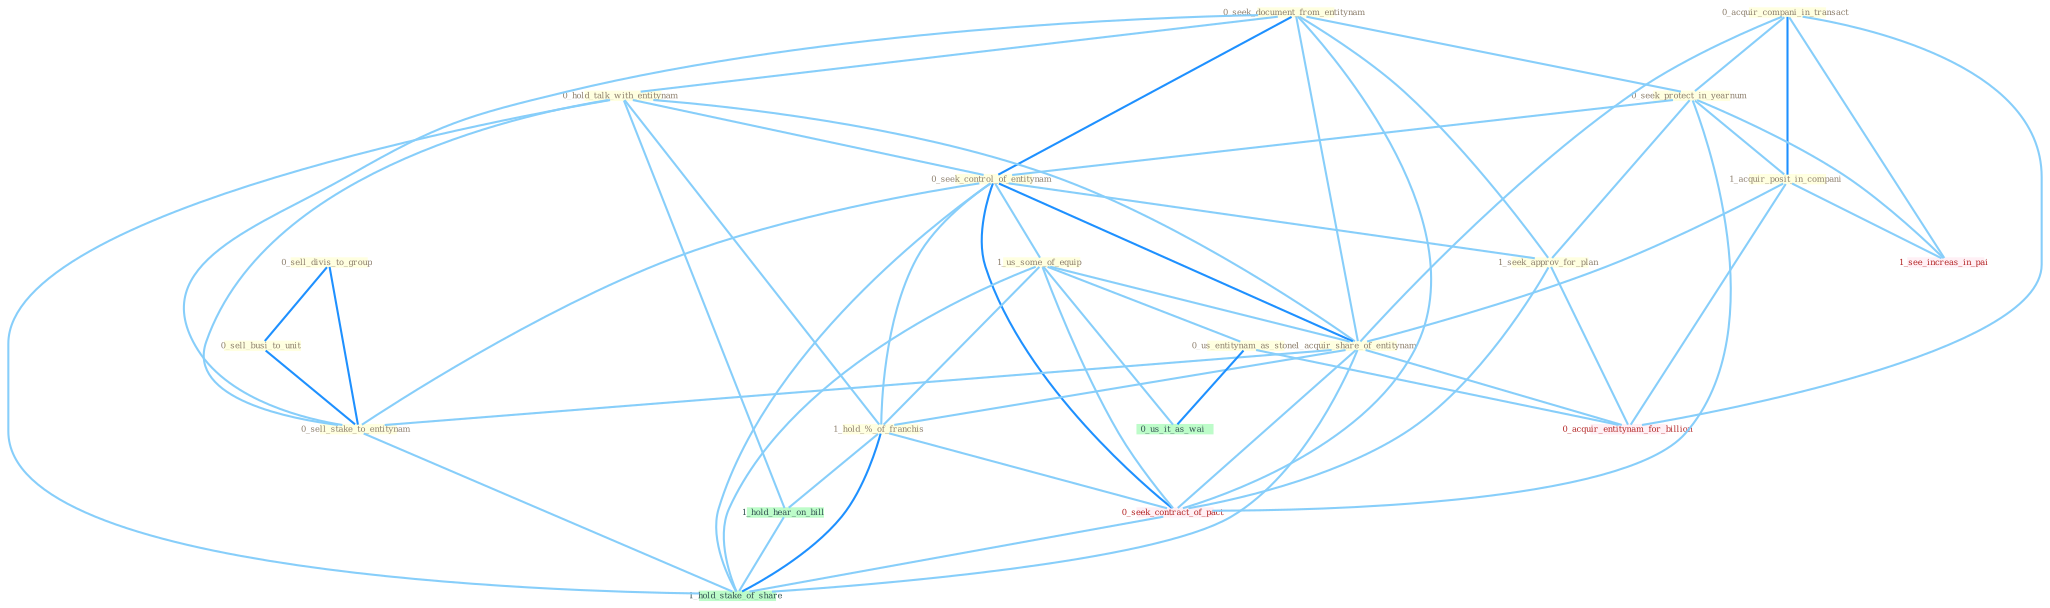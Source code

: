Graph G{ 
    node
    [shape=polygon,style=filled,width=.5,height=.06,color="#BDFCC9",fixedsize=true,fontsize=4,
    fontcolor="#2f4f4f"];
    {node
    [color="#ffffe0", fontcolor="#8b7d6b"] "0_seek_document_from_entitynam " "0_acquir_compani_in_transact " "0_seek_protect_in_yearnum " "0_hold_talk_with_entitynam " "0_seek_control_of_entitynam " "1_us_some_of_equip " "1_acquir_posit_in_compani " "0_sell_divis_to_group " "1_acquir_share_of_entitynam " "0_sell_busi_to_unit " "1_hold_%_of_franchis " "1_seek_approv_for_plan " "0_us_entitynam_as_stone " "0_sell_stake_to_entitynam "}
{node [color="#fff0f5", fontcolor="#b22222"] "0_seek_contract_of_pact " "0_acquir_entitynam_for_billion " "1_see_increas_in_pai "}
edge [color="#B0E2FF"];

	"0_seek_document_from_entitynam " -- "0_seek_protect_in_yearnum " [w="1", color="#87cefa" ];
	"0_seek_document_from_entitynam " -- "0_hold_talk_with_entitynam " [w="1", color="#87cefa" ];
	"0_seek_document_from_entitynam " -- "0_seek_control_of_entitynam " [w="2", color="#1e90ff" , len=0.8];
	"0_seek_document_from_entitynam " -- "1_acquir_share_of_entitynam " [w="1", color="#87cefa" ];
	"0_seek_document_from_entitynam " -- "1_seek_approv_for_plan " [w="1", color="#87cefa" ];
	"0_seek_document_from_entitynam " -- "0_sell_stake_to_entitynam " [w="1", color="#87cefa" ];
	"0_seek_document_from_entitynam " -- "0_seek_contract_of_pact " [w="1", color="#87cefa" ];
	"0_acquir_compani_in_transact " -- "0_seek_protect_in_yearnum " [w="1", color="#87cefa" ];
	"0_acquir_compani_in_transact " -- "1_acquir_posit_in_compani " [w="2", color="#1e90ff" , len=0.8];
	"0_acquir_compani_in_transact " -- "1_acquir_share_of_entitynam " [w="1", color="#87cefa" ];
	"0_acquir_compani_in_transact " -- "0_acquir_entitynam_for_billion " [w="1", color="#87cefa" ];
	"0_acquir_compani_in_transact " -- "1_see_increas_in_pai " [w="1", color="#87cefa" ];
	"0_seek_protect_in_yearnum " -- "0_seek_control_of_entitynam " [w="1", color="#87cefa" ];
	"0_seek_protect_in_yearnum " -- "1_acquir_posit_in_compani " [w="1", color="#87cefa" ];
	"0_seek_protect_in_yearnum " -- "1_seek_approv_for_plan " [w="1", color="#87cefa" ];
	"0_seek_protect_in_yearnum " -- "0_seek_contract_of_pact " [w="1", color="#87cefa" ];
	"0_seek_protect_in_yearnum " -- "1_see_increas_in_pai " [w="1", color="#87cefa" ];
	"0_hold_talk_with_entitynam " -- "0_seek_control_of_entitynam " [w="1", color="#87cefa" ];
	"0_hold_talk_with_entitynam " -- "1_acquir_share_of_entitynam " [w="1", color="#87cefa" ];
	"0_hold_talk_with_entitynam " -- "1_hold_%_of_franchis " [w="1", color="#87cefa" ];
	"0_hold_talk_with_entitynam " -- "0_sell_stake_to_entitynam " [w="1", color="#87cefa" ];
	"0_hold_talk_with_entitynam " -- "1_hold_hear_on_bill " [w="1", color="#87cefa" ];
	"0_hold_talk_with_entitynam " -- "1_hold_stake_of_share " [w="1", color="#87cefa" ];
	"0_seek_control_of_entitynam " -- "1_us_some_of_equip " [w="1", color="#87cefa" ];
	"0_seek_control_of_entitynam " -- "1_acquir_share_of_entitynam " [w="2", color="#1e90ff" , len=0.8];
	"0_seek_control_of_entitynam " -- "1_hold_%_of_franchis " [w="1", color="#87cefa" ];
	"0_seek_control_of_entitynam " -- "1_seek_approv_for_plan " [w="1", color="#87cefa" ];
	"0_seek_control_of_entitynam " -- "0_sell_stake_to_entitynam " [w="1", color="#87cefa" ];
	"0_seek_control_of_entitynam " -- "0_seek_contract_of_pact " [w="2", color="#1e90ff" , len=0.8];
	"0_seek_control_of_entitynam " -- "1_hold_stake_of_share " [w="1", color="#87cefa" ];
	"1_us_some_of_equip " -- "1_acquir_share_of_entitynam " [w="1", color="#87cefa" ];
	"1_us_some_of_equip " -- "1_hold_%_of_franchis " [w="1", color="#87cefa" ];
	"1_us_some_of_equip " -- "0_us_entitynam_as_stone " [w="1", color="#87cefa" ];
	"1_us_some_of_equip " -- "0_seek_contract_of_pact " [w="1", color="#87cefa" ];
	"1_us_some_of_equip " -- "0_us_it_as_wai " [w="1", color="#87cefa" ];
	"1_us_some_of_equip " -- "1_hold_stake_of_share " [w="1", color="#87cefa" ];
	"1_acquir_posit_in_compani " -- "1_acquir_share_of_entitynam " [w="1", color="#87cefa" ];
	"1_acquir_posit_in_compani " -- "0_acquir_entitynam_for_billion " [w="1", color="#87cefa" ];
	"1_acquir_posit_in_compani " -- "1_see_increas_in_pai " [w="1", color="#87cefa" ];
	"0_sell_divis_to_group " -- "0_sell_busi_to_unit " [w="2", color="#1e90ff" , len=0.8];
	"0_sell_divis_to_group " -- "0_sell_stake_to_entitynam " [w="2", color="#1e90ff" , len=0.8];
	"1_acquir_share_of_entitynam " -- "1_hold_%_of_franchis " [w="1", color="#87cefa" ];
	"1_acquir_share_of_entitynam " -- "0_sell_stake_to_entitynam " [w="1", color="#87cefa" ];
	"1_acquir_share_of_entitynam " -- "0_seek_contract_of_pact " [w="1", color="#87cefa" ];
	"1_acquir_share_of_entitynam " -- "0_acquir_entitynam_for_billion " [w="1", color="#87cefa" ];
	"1_acquir_share_of_entitynam " -- "1_hold_stake_of_share " [w="1", color="#87cefa" ];
	"0_sell_busi_to_unit " -- "0_sell_stake_to_entitynam " [w="2", color="#1e90ff" , len=0.8];
	"1_hold_%_of_franchis " -- "0_seek_contract_of_pact " [w="1", color="#87cefa" ];
	"1_hold_%_of_franchis " -- "1_hold_hear_on_bill " [w="1", color="#87cefa" ];
	"1_hold_%_of_franchis " -- "1_hold_stake_of_share " [w="2", color="#1e90ff" , len=0.8];
	"1_seek_approv_for_plan " -- "0_seek_contract_of_pact " [w="1", color="#87cefa" ];
	"1_seek_approv_for_plan " -- "0_acquir_entitynam_for_billion " [w="1", color="#87cefa" ];
	"0_us_entitynam_as_stone " -- "0_us_it_as_wai " [w="2", color="#1e90ff" , len=0.8];
	"0_us_entitynam_as_stone " -- "0_acquir_entitynam_for_billion " [w="1", color="#87cefa" ];
	"0_sell_stake_to_entitynam " -- "1_hold_stake_of_share " [w="1", color="#87cefa" ];
	"0_seek_contract_of_pact " -- "1_hold_stake_of_share " [w="1", color="#87cefa" ];
	"1_hold_hear_on_bill " -- "1_hold_stake_of_share " [w="1", color="#87cefa" ];
}